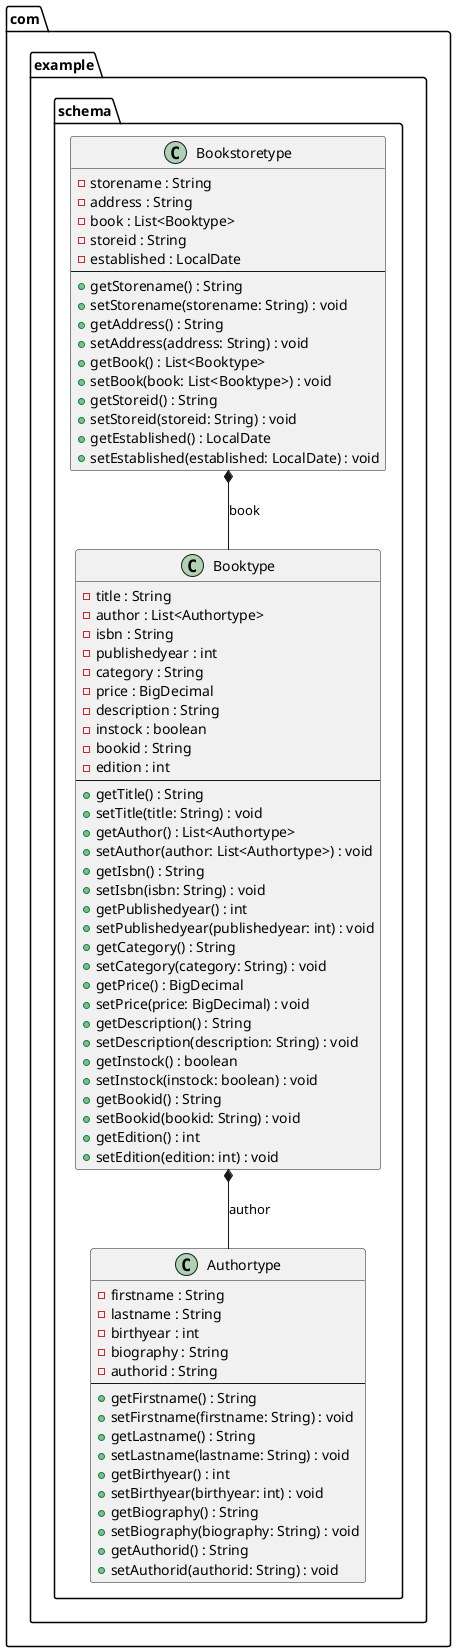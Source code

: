 @startuml XSD_Java_Classes

package "com.example.schema" {
class Authortype {
  -firstname : String
  -lastname : String
  -birthyear : int
  -biography : String
  -authorid : String
  --
  +getFirstname() : String
  +setFirstname(firstname: String) : void
  +getLastname() : String
  +setLastname(lastname: String) : void
  +getBirthyear() : int
  +setBirthyear(birthyear: int) : void
  +getBiography() : String
  +setBiography(biography: String) : void
  +getAuthorid() : String
  +setAuthorid(authorid: String) : void
}

class Booktype {
  -title : String
  -author : List<Authortype>
  -isbn : String
  -publishedyear : int
  -category : String
  -price : BigDecimal
  -description : String
  -instock : boolean
  -bookid : String
  -edition : int
  --
  +getTitle() : String
  +setTitle(title: String) : void
  +getAuthor() : List<Authortype>
  +setAuthor(author: List<Authortype>) : void
  +getIsbn() : String
  +setIsbn(isbn: String) : void
  +getPublishedyear() : int
  +setPublishedyear(publishedyear: int) : void
  +getCategory() : String
  +setCategory(category: String) : void
  +getPrice() : BigDecimal
  +setPrice(price: BigDecimal) : void
  +getDescription() : String
  +setDescription(description: String) : void
  +getInstock() : boolean
  +setInstock(instock: boolean) : void
  +getBookid() : String
  +setBookid(bookid: String) : void
  +getEdition() : int
  +setEdition(edition: int) : void
}

class Bookstoretype {
  -storename : String
  -address : String
  -book : List<Booktype>
  -storeid : String
  -established : LocalDate
  --
  +getStorename() : String
  +setStorename(storename: String) : void
  +getAddress() : String
  +setAddress(address: String) : void
  +getBook() : List<Booktype>
  +setBook(book: List<Booktype>) : void
  +getStoreid() : String
  +setStoreid(storeid: String) : void
  +getEstablished() : LocalDate
  +setEstablished(established: LocalDate) : void
}

}

Booktype *-- Authortype : author
Bookstoretype *-- Booktype : book

@enduml